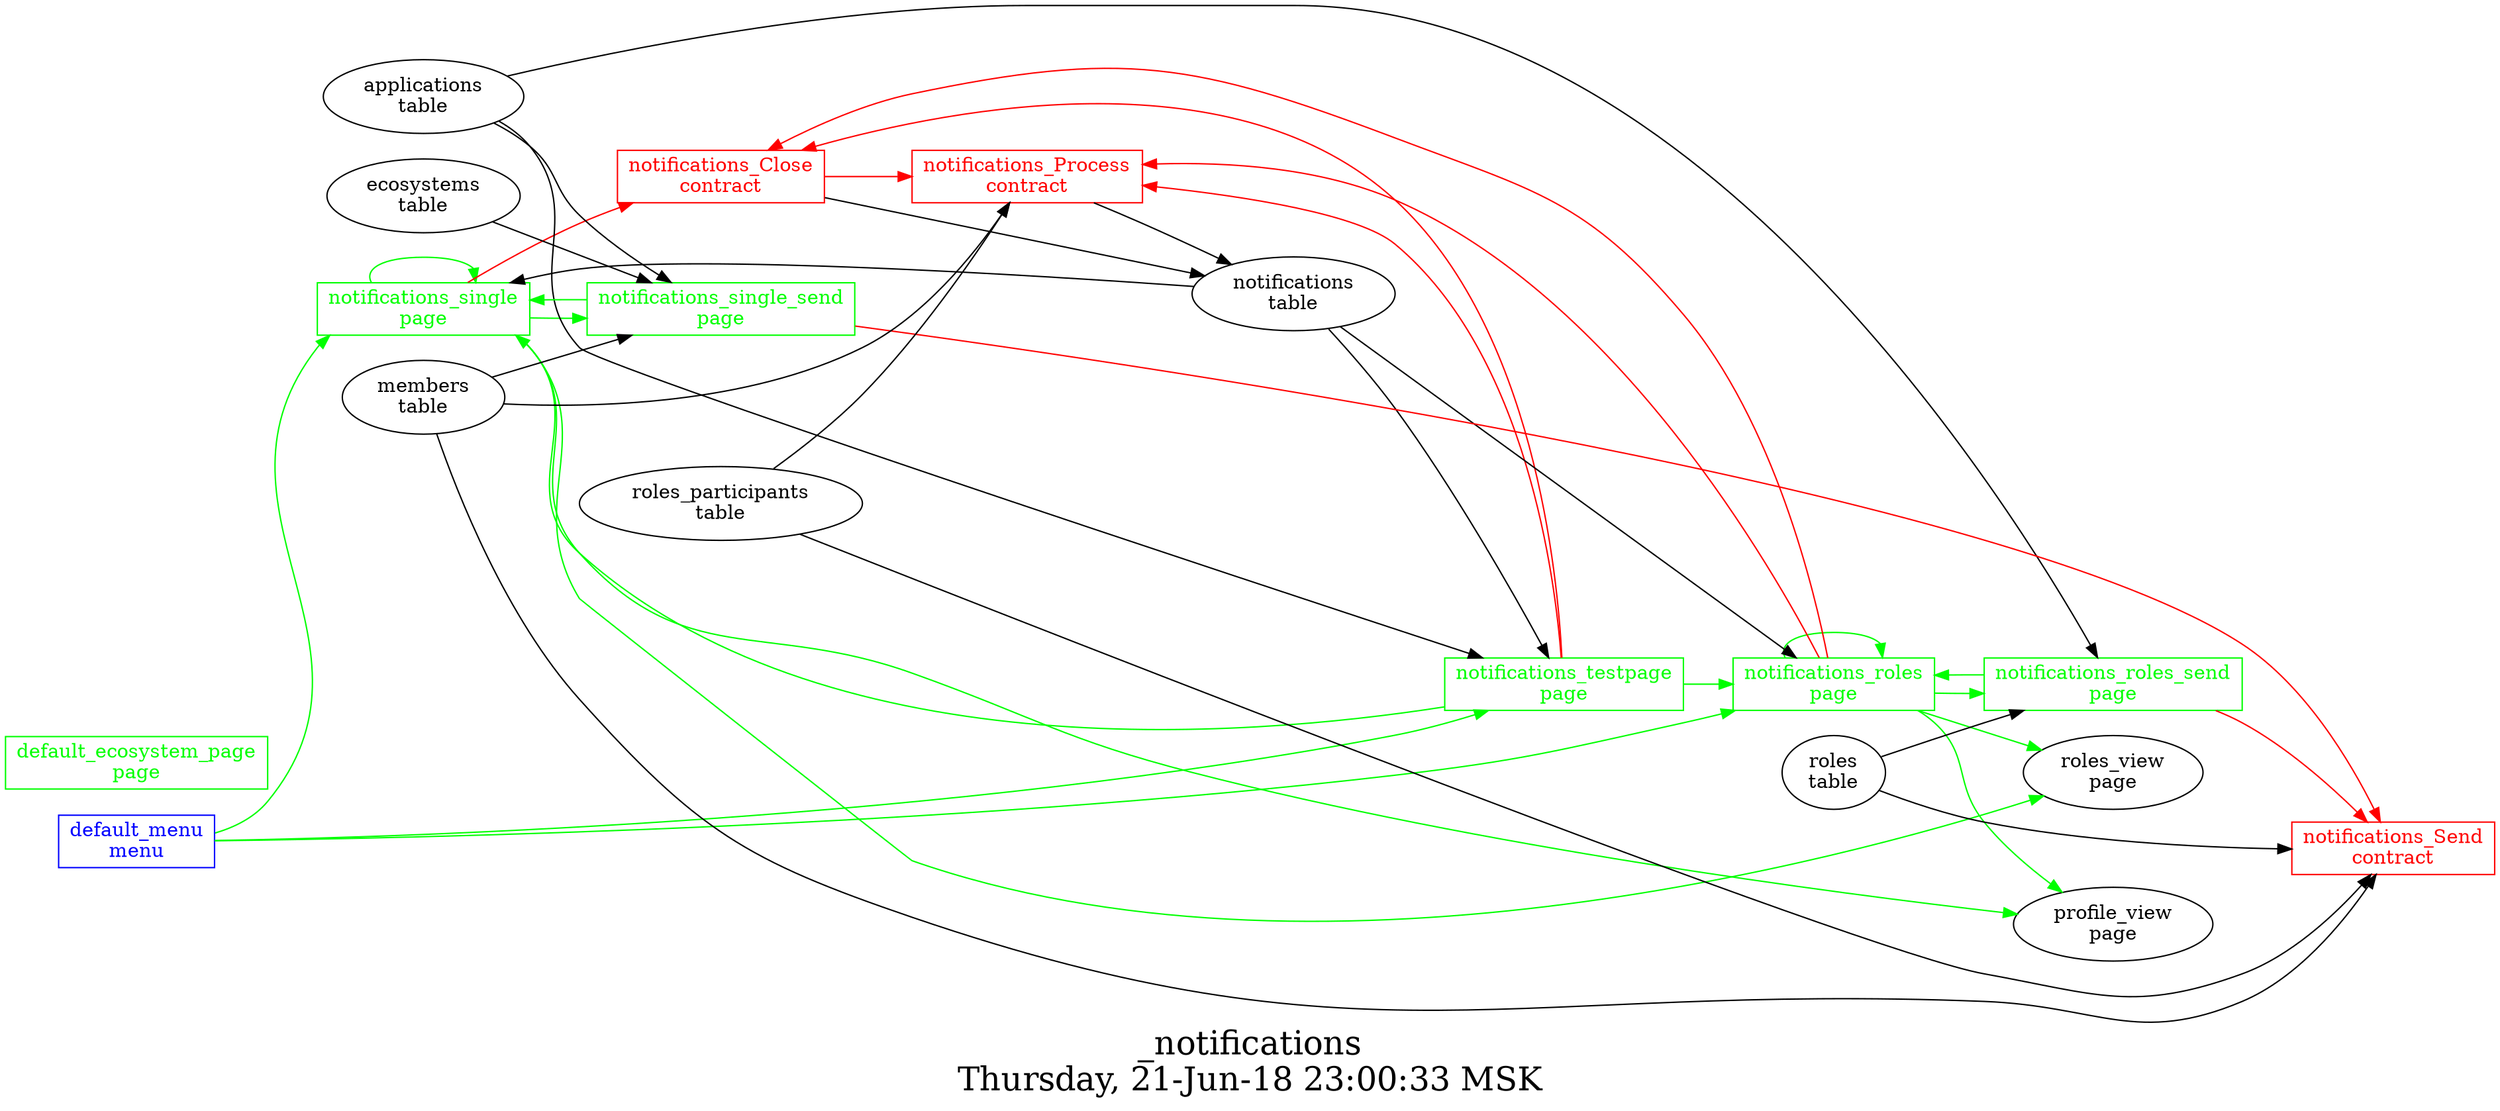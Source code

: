 digraph G {
graph [
  fontsize="24";
  label="_notifications\nThursday, 21-Jun-18 23:00:33 MSK";
  nojustify=true;
  ordering=out;
  rankdir=LR;
  size="30";
];
"default_menu\nmenu" -> "notifications_single\npage"  [ color=green ]
"default_menu\nmenu" -> "notifications_roles\npage"  [ color=green ]
"default_menu\nmenu" -> "notifications_testpage\npage"  [ color=green ]
"default_menu\nmenu" [color=blue, fontcolor=blue, group=menus, shape=record];
"default_ecosystem_page\npage" [color=green, fontcolor=green, group=pages, shape=record];
"notifications_roles\npage" -> "notifications_Process\ncontract"  [ color=red ]
"notifications_roles\npage" -> "notifications_Close\ncontract"  [ color=red ]
"notifications\ntable" -> "notifications_roles\npage"
"notifications_roles\npage" -> "notifications_roles_send\npage"  [ color=green ]
"notifications_roles\npage" -> "roles_view\npage"  [ color=green ]
"notifications_roles\npage" -> "profile_view\npage"  [ color=green ]
"notifications_roles\npage" -> "notifications_roles\npage"  [ color=green ]
"notifications_roles\npage" [color=green, fontcolor=green, group=pages, shape=record];
"notifications_roles_send\npage" -> "notifications_Send\ncontract"  [ color=red ]
"applications\ntable" -> "notifications_roles_send\npage"
"roles\ntable" -> "notifications_roles_send\npage"
"notifications_roles_send\npage" -> "notifications_roles\npage"  [ color=green ]
"notifications_roles_send\npage" [color=green, fontcolor=green, group=pages, shape=record];
"notifications_single\npage" -> "notifications_Close\ncontract"  [ color=red ]
"notifications\ntable" -> "notifications_single\npage"
"notifications_single\npage" -> "notifications_single_send\npage"  [ color=green ]
"notifications_single\npage" -> "profile_view\npage"  [ color=green ]
"notifications_single\npage" -> "roles_view\npage"  [ color=green ]
"notifications_single\npage" -> "notifications_single\npage"  [ color=green ]
"notifications_single\npage" [color=green, fontcolor=green, group=pages, shape=record];
"notifications_single_send\npage" -> "notifications_Send\ncontract"  [ color=red ]
"applications\ntable" -> "notifications_single_send\npage"
"members\ntable" -> "notifications_single_send\npage"
"ecosystems\ntable" -> "notifications_single_send\npage"
"notifications_single_send\npage" -> "notifications_single\npage"  [ color=green ]
"notifications_single_send\npage" [color=green, fontcolor=green, group=pages, shape=record];
"notifications_testpage\npage" -> "notifications_Close\ncontract"  [ color=red ]
"notifications_testpage\npage" -> "notifications_Process\ncontract"  [ color=red ]
"applications\ntable" -> "notifications_testpage\npage"
"notifications\ntable" -> "notifications_testpage\npage"
"notifications_testpage\npage" -> "notifications_single\npage"  [ color=green ]
"notifications_testpage\npage" -> "notifications_roles\npage"  [ color=green ]
"notifications_testpage\npage" [color=green, fontcolor=green, group=pages, shape=record];
"notifications_Close\ncontract" -> "notifications_Process\ncontract"  [ color=red ]
"notifications_Close\ncontract" -> "notifications\ntable"  [ color="" ]
"notifications_Close\ncontract" [color=red, fontcolor=red, group=contracts, shape=record];
"notifications_Process\ncontract" -> "notifications\ntable"  [ color="" ]
"roles_participants\ntable" -> "notifications_Process\ncontract"
"members\ntable" -> "notifications_Process\ncontract"
"notifications_Process\ncontract" [color=red, fontcolor=red, group=contracts, shape=record];
"members\ntable" -> "notifications_Send\ncontract"
"roles\ntable" -> "notifications_Send\ncontract"
"roles_participants\ntable" -> "notifications_Send\ncontract"
"notifications_Send\ncontract" [color=red, fontcolor=red, group=contracts, shape=record];
}
